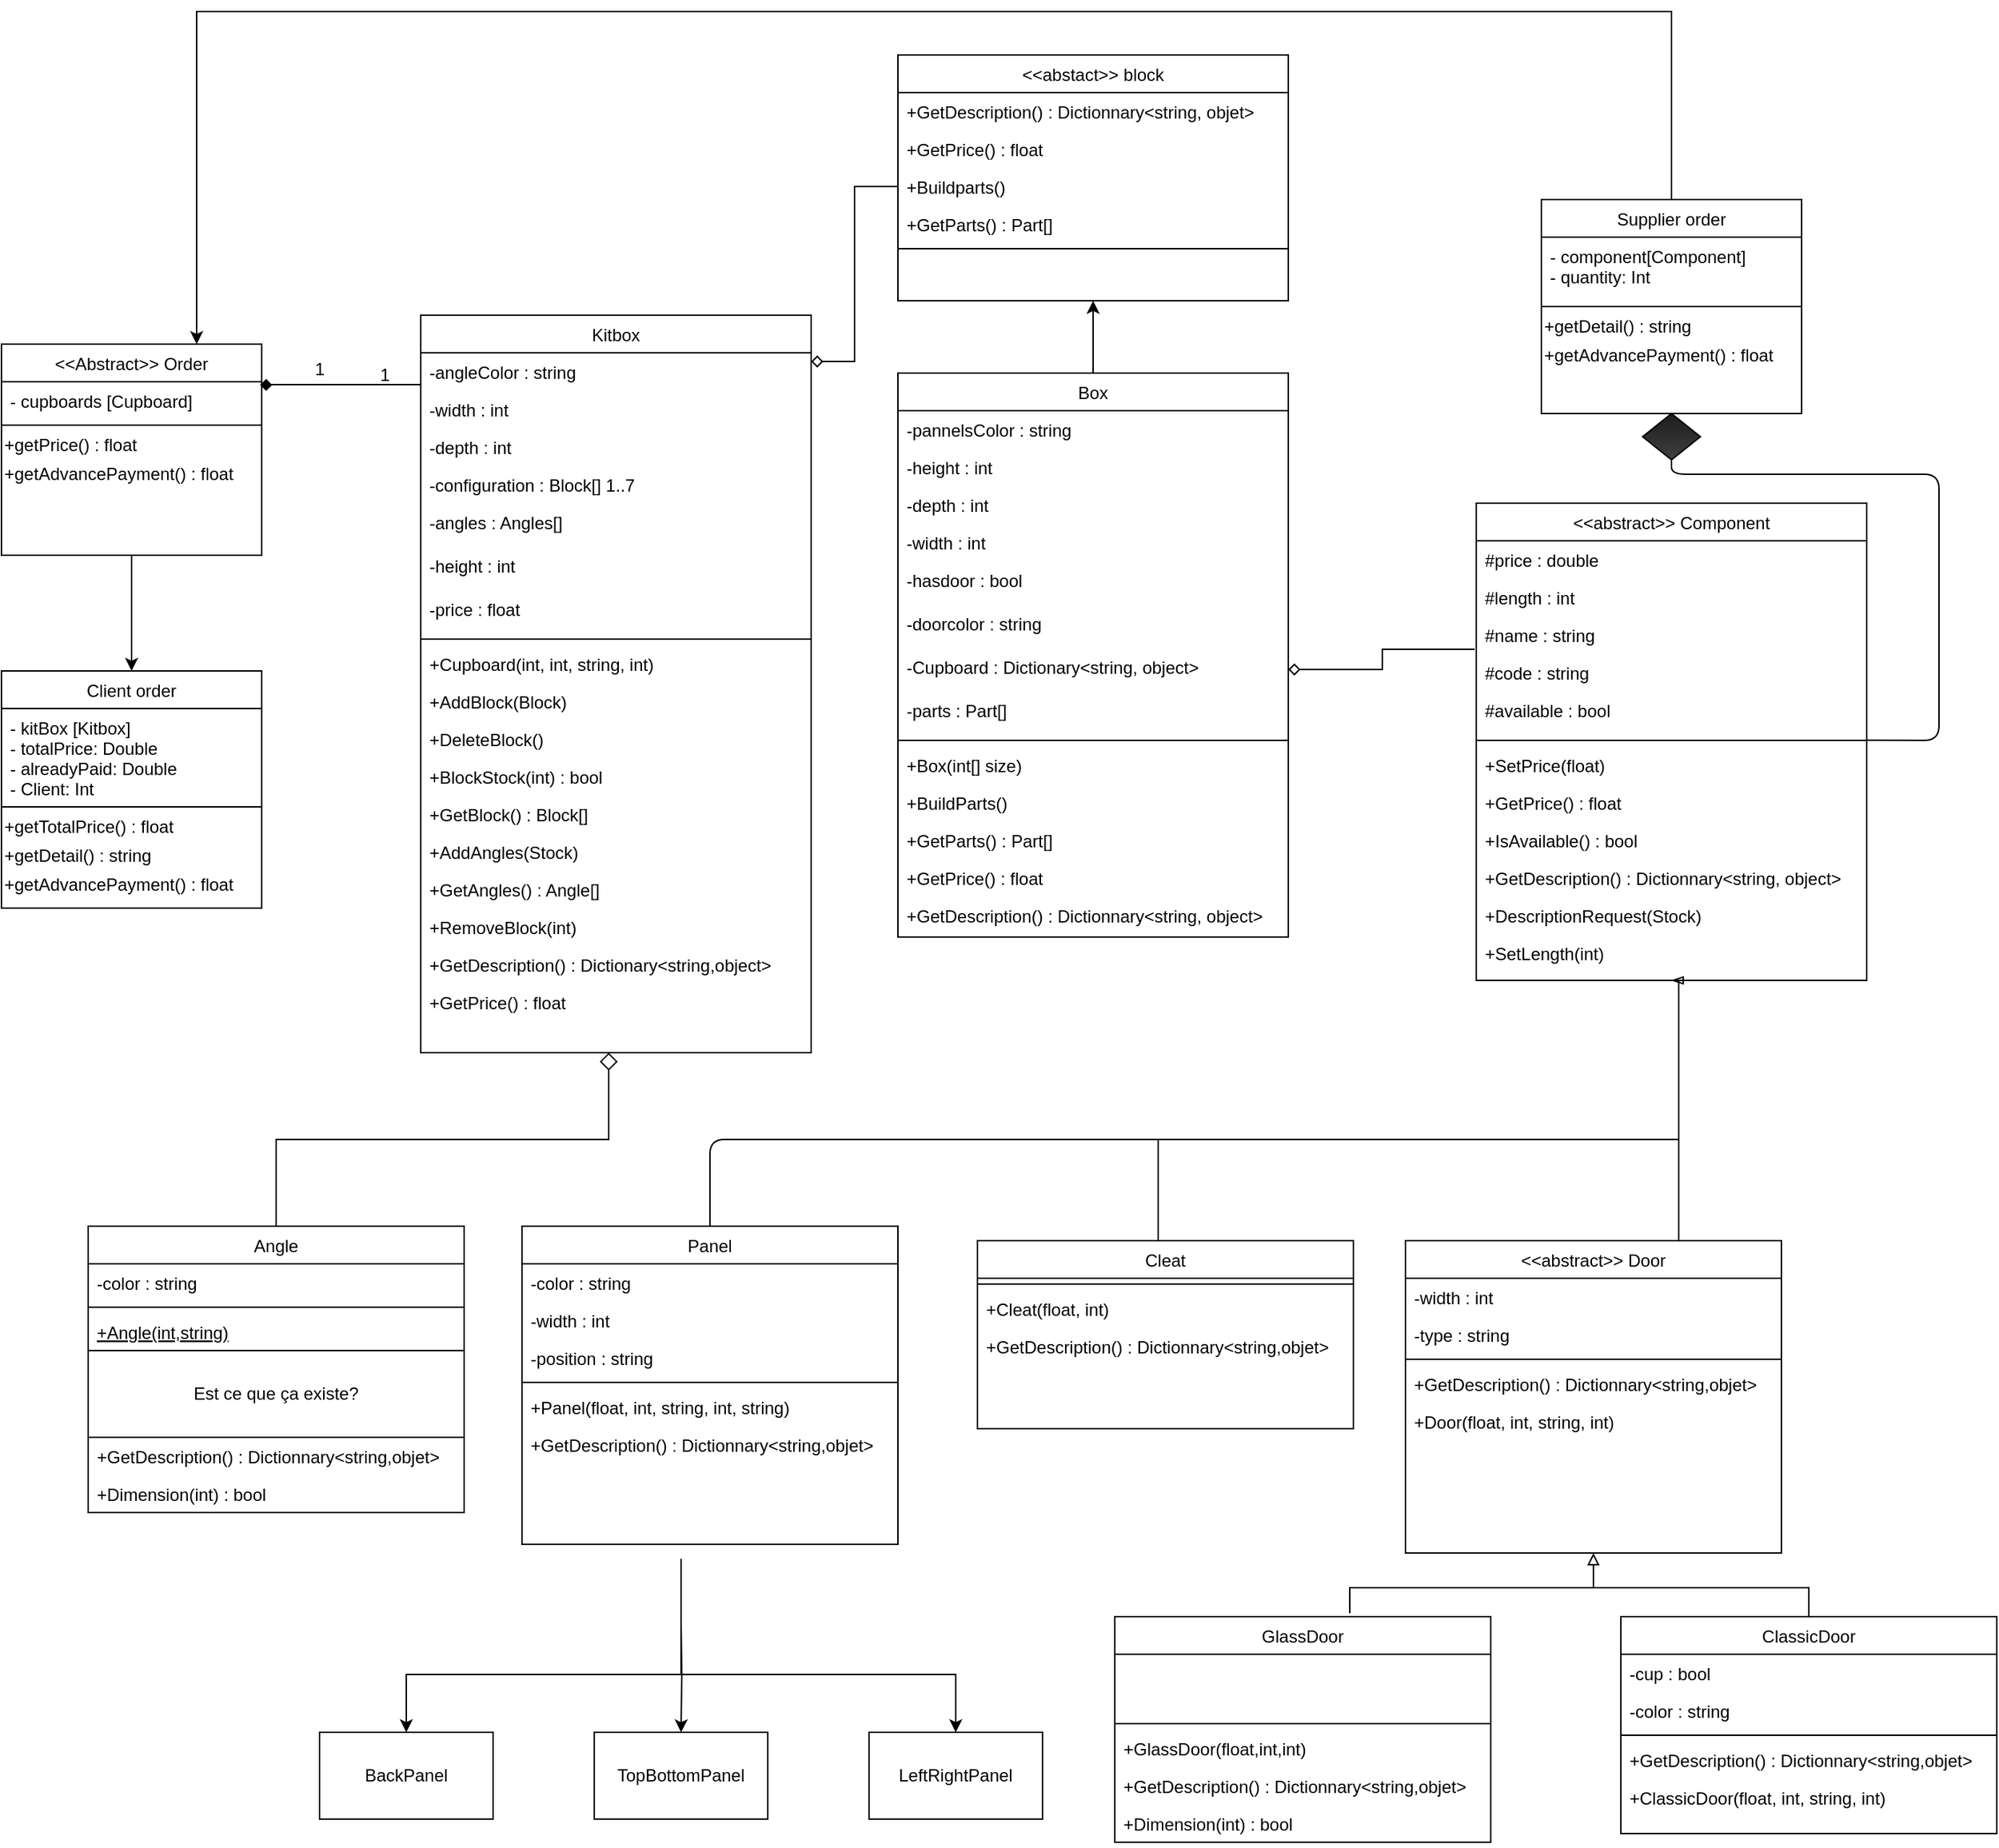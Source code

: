 <mxfile version="12.6.5" type="device"><diagram id="C5RBs43oDa-KdzZeNtuy" name="Page-1"><mxGraphModel dx="3394" dy="2385" grid="1" gridSize="10" guides="1" tooltips="1" connect="1" arrows="1" fold="1" page="1" pageScale="1" pageWidth="827" pageHeight="1169" math="0" shadow="0"><root><mxCell id="WIyWlLk6GJQsqaUBKTNV-0"/><mxCell id="WIyWlLk6GJQsqaUBKTNV-1" parent="WIyWlLk6GJQsqaUBKTNV-0"/><mxCell id="J4gMPfJ8egDrIZC-tpnj-6" value="" style="edgeStyle=orthogonalEdgeStyle;rounded=0;orthogonalLoop=1;jettySize=auto;html=1;" parent="WIyWlLk6GJQsqaUBKTNV-1" source="zkfFHV4jXpPFQw0GAbJ--0" target="J4gMPfJ8egDrIZC-tpnj-0" edge="1"><mxGeometry relative="1" as="geometry"/></mxCell><mxCell id="zkfFHV4jXpPFQw0GAbJ--0" value="&lt;&lt;Abstract&gt;&gt; Order" style="swimlane;fontStyle=0;align=center;verticalAlign=top;childLayout=stackLayout;horizontal=1;startSize=26;horizontalStack=0;resizeParent=1;resizeLast=0;collapsible=1;marginBottom=0;rounded=0;shadow=0;strokeWidth=1;" parent="WIyWlLk6GJQsqaUBKTNV-1" vertex="1"><mxGeometry x="140" y="130" width="180" height="146" as="geometry"><mxRectangle x="230" y="140" width="160" height="26" as="alternateBounds"/></mxGeometry></mxCell><mxCell id="zkfFHV4jXpPFQw0GAbJ--1" value="- cupboards [Cupboard]&#10;" style="text;align=left;verticalAlign=top;spacingLeft=4;spacingRight=4;overflow=hidden;rotatable=0;points=[[0,0.5],[1,0.5]];portConstraint=eastwest;" parent="zkfFHV4jXpPFQw0GAbJ--0" vertex="1"><mxGeometry y="26" width="180" height="26" as="geometry"/></mxCell><mxCell id="zkfFHV4jXpPFQw0GAbJ--4" value="" style="line;html=1;strokeWidth=1;align=left;verticalAlign=middle;spacingTop=-1;spacingLeft=3;spacingRight=3;rotatable=0;labelPosition=right;points=[];portConstraint=eastwest;" parent="zkfFHV4jXpPFQw0GAbJ--0" vertex="1"><mxGeometry y="52" width="180" height="8" as="geometry"/></mxCell><mxCell id="4ODby56vfTiv2fJIroVf-7" value="+getPrice() : float" style="text;html=1;align=left;verticalAlign=middle;resizable=0;points=[];autosize=1;" parent="zkfFHV4jXpPFQw0GAbJ--0" vertex="1"><mxGeometry y="60" width="180" height="20" as="geometry"/></mxCell><mxCell id="4ODby56vfTiv2fJIroVf-5" value="&lt;span style=&quot;&quot;&gt;+getAdvancePayment() : float&lt;/span&gt;" style="text;html=1;align=left;verticalAlign=middle;resizable=0;points=[];autosize=1;" parent="zkfFHV4jXpPFQw0GAbJ--0" vertex="1"><mxGeometry y="80" width="180" height="20" as="geometry"/></mxCell><mxCell id="8IxfAt4bJPHXttJ-P86m-42" style="edgeStyle=orthogonalEdgeStyle;rounded=0;orthogonalLoop=1;jettySize=auto;html=1;exitX=0.5;exitY=0;exitDx=0;exitDy=0;entryX=0.75;entryY=0;entryDx=0;entryDy=0;" parent="WIyWlLk6GJQsqaUBKTNV-1" source="J4gMPfJ8egDrIZC-tpnj-7" target="zkfFHV4jXpPFQw0GAbJ--0" edge="1"><mxGeometry relative="1" as="geometry"><Array as="points"><mxPoint x="1295" y="-100"/><mxPoint x="275" y="-100"/></Array></mxGeometry></mxCell><mxCell id="J4gMPfJ8egDrIZC-tpnj-7" value="Supplier order" style="swimlane;fontStyle=0;align=center;verticalAlign=top;childLayout=stackLayout;horizontal=1;startSize=26;horizontalStack=0;resizeParent=1;resizeLast=0;collapsible=1;marginBottom=0;rounded=0;shadow=0;strokeWidth=1;" parent="WIyWlLk6GJQsqaUBKTNV-1" vertex="1"><mxGeometry x="1205" y="30" width="180" height="148" as="geometry"><mxRectangle x="230" y="140" width="160" height="26" as="alternateBounds"/></mxGeometry></mxCell><mxCell id="J4gMPfJ8egDrIZC-tpnj-8" value="- component[Component]&#10;- quantity: Int&#10;&#10;" style="text;align=left;verticalAlign=top;spacingLeft=4;spacingRight=4;overflow=hidden;rotatable=0;points=[[0,0.5],[1,0.5]];portConstraint=eastwest;" parent="J4gMPfJ8egDrIZC-tpnj-7" vertex="1"><mxGeometry y="26" width="180" height="44" as="geometry"/></mxCell><mxCell id="J4gMPfJ8egDrIZC-tpnj-9" value="" style="line;html=1;strokeWidth=1;align=left;verticalAlign=middle;spacingTop=-1;spacingLeft=3;spacingRight=3;rotatable=0;labelPosition=right;points=[];portConstraint=eastwest;" parent="J4gMPfJ8egDrIZC-tpnj-7" vertex="1"><mxGeometry y="70" width="180" height="8" as="geometry"/></mxCell><mxCell id="J4gMPfJ8egDrIZC-tpnj-11" value="&lt;span style=&quot;&quot;&gt;+getDetail() : string&lt;/span&gt;" style="text;html=1;align=left;verticalAlign=middle;resizable=0;points=[];autosize=1;" parent="J4gMPfJ8egDrIZC-tpnj-7" vertex="1"><mxGeometry y="78" width="180" height="20" as="geometry"/></mxCell><mxCell id="J4gMPfJ8egDrIZC-tpnj-12" value="&lt;span style=&quot;&quot;&gt;+getAdvancePayment() : float&lt;/span&gt;" style="text;html=1;align=left;verticalAlign=middle;resizable=0;points=[];autosize=1;" parent="J4gMPfJ8egDrIZC-tpnj-7" vertex="1"><mxGeometry y="98" width="180" height="20" as="geometry"/></mxCell><mxCell id="J4gMPfJ8egDrIZC-tpnj-0" value="Client order" style="swimlane;fontStyle=0;align=center;verticalAlign=top;childLayout=stackLayout;horizontal=1;startSize=26;horizontalStack=0;resizeParent=1;resizeLast=0;collapsible=1;marginBottom=0;rounded=0;shadow=0;strokeWidth=1;" parent="WIyWlLk6GJQsqaUBKTNV-1" vertex="1"><mxGeometry x="140" y="356" width="180" height="164" as="geometry"><mxRectangle x="230" y="140" width="160" height="26" as="alternateBounds"/></mxGeometry></mxCell><mxCell id="J4gMPfJ8egDrIZC-tpnj-1" value="- kitBox [Kitbox]&#10;- totalPrice: Double&#10;- alreadyPaid: Double&#10;- Client: Int&#10;" style="text;align=left;verticalAlign=top;spacingLeft=4;spacingRight=4;overflow=hidden;rotatable=0;points=[[0,0.5],[1,0.5]];portConstraint=eastwest;" parent="J4gMPfJ8egDrIZC-tpnj-0" vertex="1"><mxGeometry y="26" width="180" height="64" as="geometry"/></mxCell><mxCell id="J4gMPfJ8egDrIZC-tpnj-2" value="" style="line;html=1;strokeWidth=1;align=left;verticalAlign=middle;spacingTop=-1;spacingLeft=3;spacingRight=3;rotatable=0;labelPosition=right;points=[];portConstraint=eastwest;" parent="J4gMPfJ8egDrIZC-tpnj-0" vertex="1"><mxGeometry y="90" width="180" height="8" as="geometry"/></mxCell><mxCell id="J4gMPfJ8egDrIZC-tpnj-3" value="&lt;div&gt;+getTotalPrice() : float&lt;/div&gt;" style="text;html=1;align=left;verticalAlign=middle;resizable=0;points=[];autosize=1;" parent="J4gMPfJ8egDrIZC-tpnj-0" vertex="1"><mxGeometry y="98" width="180" height="20" as="geometry"/></mxCell><mxCell id="J4gMPfJ8egDrIZC-tpnj-4" value="&lt;span style=&quot;&quot;&gt;+getDetail() : string&lt;/span&gt;" style="text;html=1;align=left;verticalAlign=middle;resizable=0;points=[];autosize=1;" parent="J4gMPfJ8egDrIZC-tpnj-0" vertex="1"><mxGeometry y="118" width="180" height="20" as="geometry"/></mxCell><mxCell id="J4gMPfJ8egDrIZC-tpnj-5" value="&lt;span style=&quot;&quot;&gt;+getAdvancePayment() : float&lt;/span&gt;" style="text;html=1;align=left;verticalAlign=middle;resizable=0;points=[];autosize=1;" parent="J4gMPfJ8egDrIZC-tpnj-0" vertex="1"><mxGeometry y="138" width="180" height="20" as="geometry"/></mxCell><mxCell id="RKr1hIooa3ICZMn7Swy2-3" value="" style="edgeStyle=orthogonalEdgeStyle;rounded=0;orthogonalLoop=1;jettySize=auto;html=1;entryX=0.5;entryY=0;entryDx=0;entryDy=0;" edge="1" parent="WIyWlLk6GJQsqaUBKTNV-1" target="RKr1hIooa3ICZMn7Swy2-0"><mxGeometry relative="1" as="geometry"><mxPoint x="610" y="1010" as="sourcePoint"/><Array as="points"><mxPoint x="610" y="1050"/><mxPoint x="420" y="1050"/></Array></mxGeometry></mxCell><mxCell id="zkfFHV4jXpPFQw0GAbJ--6" value="Angle" style="swimlane;fontStyle=0;align=center;verticalAlign=top;childLayout=stackLayout;horizontal=1;startSize=26;horizontalStack=0;resizeParent=1;resizeLast=0;collapsible=1;marginBottom=0;rounded=0;shadow=0;strokeWidth=1;" parent="WIyWlLk6GJQsqaUBKTNV-1" vertex="1"><mxGeometry x="200" y="740" width="260" height="198" as="geometry"><mxRectangle x="130" y="380" width="160" height="26" as="alternateBounds"/></mxGeometry></mxCell><mxCell id="zkfFHV4jXpPFQw0GAbJ--7" value="-color : string" style="text;align=left;verticalAlign=top;spacingLeft=4;spacingRight=4;overflow=hidden;rotatable=0;points=[[0,0.5],[1,0.5]];portConstraint=eastwest;" parent="zkfFHV4jXpPFQw0GAbJ--6" vertex="1"><mxGeometry y="26" width="260" height="26" as="geometry"/></mxCell><mxCell id="zkfFHV4jXpPFQw0GAbJ--9" value="" style="line;html=1;strokeWidth=1;align=left;verticalAlign=middle;spacingTop=-1;spacingLeft=3;spacingRight=3;rotatable=0;labelPosition=right;points=[];portConstraint=eastwest;" parent="zkfFHV4jXpPFQw0GAbJ--6" vertex="1"><mxGeometry y="52" width="260" height="8" as="geometry"/></mxCell><mxCell id="zkfFHV4jXpPFQw0GAbJ--10" value="+Angle(int,string)" style="text;align=left;verticalAlign=top;spacingLeft=4;spacingRight=4;overflow=hidden;rotatable=0;points=[[0,0.5],[1,0.5]];portConstraint=eastwest;fontStyle=4" parent="zkfFHV4jXpPFQw0GAbJ--6" vertex="1"><mxGeometry y="60" width="260" height="26" as="geometry"/></mxCell><mxCell id="RKr1hIooa3ICZMn7Swy2-6" value="Est ce que ça existe?&lt;br&gt;" style="rounded=0;whiteSpace=wrap;html=1;" vertex="1" parent="zkfFHV4jXpPFQw0GAbJ--6"><mxGeometry y="86" width="260" height="60" as="geometry"/></mxCell><mxCell id="4ODby56vfTiv2fJIroVf-28" value="+GetDescription() : Dictionnary&lt;string,objet&gt;" style="text;align=left;verticalAlign=top;spacingLeft=4;spacingRight=4;overflow=hidden;rotatable=0;points=[[0,0.5],[1,0.5]];portConstraint=eastwest;" parent="zkfFHV4jXpPFQw0GAbJ--6" vertex="1"><mxGeometry y="146" width="260" height="26" as="geometry"/></mxCell><mxCell id="4ODby56vfTiv2fJIroVf-26" value="+Dimension(int) : bool" style="text;align=left;verticalAlign=top;spacingLeft=4;spacingRight=4;overflow=hidden;rotatable=0;points=[[0,0.5],[1,0.5]];portConstraint=eastwest;" parent="zkfFHV4jXpPFQw0GAbJ--6" vertex="1"><mxGeometry y="172" width="260" height="26" as="geometry"/></mxCell><mxCell id="zkfFHV4jXpPFQw0GAbJ--12" value="" style="endArrow=diamond;endSize=10;endFill=0;shadow=0;strokeWidth=1;rounded=0;edgeStyle=elbowEdgeStyle;elbow=vertical;" parent="WIyWlLk6GJQsqaUBKTNV-1" source="zkfFHV4jXpPFQw0GAbJ--6" edge="1"><mxGeometry width="160" relative="1" as="geometry"><mxPoint x="200" y="203" as="sourcePoint"/><mxPoint x="560" y="620" as="targetPoint"/></mxGeometry></mxCell><mxCell id="zkfFHV4jXpPFQw0GAbJ--13" value="Panel" style="swimlane;fontStyle=0;align=center;verticalAlign=top;childLayout=stackLayout;horizontal=1;startSize=26;horizontalStack=0;resizeParent=1;resizeLast=0;collapsible=1;marginBottom=0;rounded=0;shadow=0;strokeWidth=1;" parent="WIyWlLk6GJQsqaUBKTNV-1" vertex="1"><mxGeometry x="500" y="740" width="260" height="220" as="geometry"><mxRectangle x="340" y="380" width="170" height="26" as="alternateBounds"/></mxGeometry></mxCell><mxCell id="zkfFHV4jXpPFQw0GAbJ--14" value="-color : string" style="text;align=left;verticalAlign=top;spacingLeft=4;spacingRight=4;overflow=hidden;rotatable=0;points=[[0,0.5],[1,0.5]];portConstraint=eastwest;" parent="zkfFHV4jXpPFQw0GAbJ--13" vertex="1"><mxGeometry y="26" width="260" height="26" as="geometry"/></mxCell><mxCell id="4ODby56vfTiv2fJIroVf-20" value="-width : int" style="text;align=left;verticalAlign=top;spacingLeft=4;spacingRight=4;overflow=hidden;rotatable=0;points=[[0,0.5],[1,0.5]];portConstraint=eastwest;" parent="zkfFHV4jXpPFQw0GAbJ--13" vertex="1"><mxGeometry y="52" width="260" height="26" as="geometry"/></mxCell><mxCell id="4ODby56vfTiv2fJIroVf-21" value="-position : string" style="text;align=left;verticalAlign=top;spacingLeft=4;spacingRight=4;overflow=hidden;rotatable=0;points=[[0,0.5],[1,0.5]];portConstraint=eastwest;" parent="zkfFHV4jXpPFQw0GAbJ--13" vertex="1"><mxGeometry y="78" width="260" height="26" as="geometry"/></mxCell><mxCell id="zkfFHV4jXpPFQw0GAbJ--15" value="" style="line;html=1;strokeWidth=1;align=left;verticalAlign=middle;spacingTop=-1;spacingLeft=3;spacingRight=3;rotatable=0;labelPosition=right;points=[];portConstraint=eastwest;" parent="zkfFHV4jXpPFQw0GAbJ--13" vertex="1"><mxGeometry y="104" width="260" height="8" as="geometry"/></mxCell><mxCell id="zkfFHV4jXpPFQw0GAbJ--11" value="+Panel(float, int, string, int, string)" style="text;align=left;verticalAlign=top;spacingLeft=4;spacingRight=4;overflow=hidden;rotatable=0;points=[[0,0.5],[1,0.5]];portConstraint=eastwest;" parent="zkfFHV4jXpPFQw0GAbJ--13" vertex="1"><mxGeometry y="112" width="260" height="26" as="geometry"/></mxCell><mxCell id="4ODby56vfTiv2fJIroVf-24" value="+GetDescription() : Dictionnary&lt;string,objet&gt;" style="text;align=left;verticalAlign=top;spacingLeft=4;spacingRight=4;overflow=hidden;rotatable=0;points=[[0,0.5],[1,0.5]];portConstraint=eastwest;" parent="zkfFHV4jXpPFQw0GAbJ--13" vertex="1"><mxGeometry y="138" width="260" height="26" as="geometry"/></mxCell><mxCell id="4ODby56vfTiv2fJIroVf-179" value="" style="edgeStyle=orthogonalEdgeStyle;rounded=0;orthogonalLoop=1;jettySize=auto;html=1;endArrow=blockThin;endFill=0;exitX=0.75;exitY=0;exitDx=0;exitDy=0;entryX=0.5;entryY=1;entryDx=0;entryDy=0;" parent="WIyWlLk6GJQsqaUBKTNV-1" source="4ODby56vfTiv2fJIroVf-29" target="4ODby56vfTiv2fJIroVf-125" edge="1"><mxGeometry relative="1" as="geometry"><mxPoint x="1210" y="560" as="targetPoint"/><Array as="points"><mxPoint x="1300" y="750"/></Array></mxGeometry></mxCell><mxCell id="np8n4SXZ9wRSvy4HmqUu-9" value="" style="edgeStyle=orthogonalEdgeStyle;rounded=0;orthogonalLoop=1;jettySize=auto;html=1;endArrow=block;endFill=0;exitX=0.625;exitY=-0.015;exitDx=0;exitDy=0;exitPerimeter=0;entryX=0.5;entryY=1;entryDx=0;entryDy=0;" parent="WIyWlLk6GJQsqaUBKTNV-1" source="np8n4SXZ9wRSvy4HmqUu-0" target="4ODby56vfTiv2fJIroVf-29" edge="1"><mxGeometry relative="1" as="geometry"><Array as="points"><mxPoint x="1073" y="990"/><mxPoint x="1241" y="990"/></Array></mxGeometry></mxCell><mxCell id="np8n4SXZ9wRSvy4HmqUu-19" value="" style="edgeStyle=orthogonalEdgeStyle;rounded=0;orthogonalLoop=1;jettySize=auto;html=1;endArrow=none;endFill=0;" parent="WIyWlLk6GJQsqaUBKTNV-1" target="np8n4SXZ9wRSvy4HmqUu-10" edge="1"><mxGeometry relative="1" as="geometry"><mxPoint x="1240" y="990" as="sourcePoint"/><Array as="points"><mxPoint x="1390" y="990"/></Array></mxGeometry></mxCell><mxCell id="4ODby56vfTiv2fJIroVf-29" value="&lt;&lt;abstract&gt;&gt; Door" style="swimlane;fontStyle=0;align=center;verticalAlign=top;childLayout=stackLayout;horizontal=1;startSize=26;horizontalStack=0;resizeParent=1;resizeLast=0;collapsible=1;marginBottom=0;rounded=0;shadow=0;strokeWidth=1;" parent="WIyWlLk6GJQsqaUBKTNV-1" vertex="1"><mxGeometry x="1111" y="750" width="260" height="216" as="geometry"><mxRectangle x="340" y="380" width="170" height="26" as="alternateBounds"/></mxGeometry></mxCell><mxCell id="4ODby56vfTiv2fJIroVf-59" value="-width : int" style="text;align=left;verticalAlign=top;spacingLeft=4;spacingRight=4;overflow=hidden;rotatable=0;points=[[0,0.5],[1,0.5]];portConstraint=eastwest;" parent="4ODby56vfTiv2fJIroVf-29" vertex="1"><mxGeometry y="26" width="260" height="26" as="geometry"/></mxCell><mxCell id="4ODby56vfTiv2fJIroVf-31" value="-type : string" style="text;align=left;verticalAlign=top;spacingLeft=4;spacingRight=4;overflow=hidden;rotatable=0;points=[[0,0.5],[1,0.5]];portConstraint=eastwest;" parent="4ODby56vfTiv2fJIroVf-29" vertex="1"><mxGeometry y="52" width="260" height="26" as="geometry"/></mxCell><mxCell id="4ODby56vfTiv2fJIroVf-35" value="" style="line;html=1;strokeWidth=1;align=left;verticalAlign=middle;spacingTop=-1;spacingLeft=3;spacingRight=3;rotatable=0;labelPosition=right;points=[];portConstraint=eastwest;" parent="4ODby56vfTiv2fJIroVf-29" vertex="1"><mxGeometry y="78" width="260" height="8" as="geometry"/></mxCell><mxCell id="4ODby56vfTiv2fJIroVf-37" value="+GetDescription() : Dictionnary&lt;string,objet&gt;" style="text;align=left;verticalAlign=top;spacingLeft=4;spacingRight=4;overflow=hidden;rotatable=0;points=[[0,0.5],[1,0.5]];portConstraint=eastwest;" parent="4ODby56vfTiv2fJIroVf-29" vertex="1"><mxGeometry y="86" width="260" height="26" as="geometry"/></mxCell><mxCell id="4ODby56vfTiv2fJIroVf-60" value="+Door(float, int, string, int)" style="text;align=left;verticalAlign=top;spacingLeft=4;spacingRight=4;overflow=hidden;rotatable=0;points=[[0,0.5],[1,0.5]];portConstraint=eastwest;" parent="4ODby56vfTiv2fJIroVf-29" vertex="1"><mxGeometry y="112" width="260" height="26" as="geometry"/></mxCell><mxCell id="np8n4SXZ9wRSvy4HmqUu-10" value="ClassicDoor" style="swimlane;fontStyle=0;align=center;verticalAlign=top;childLayout=stackLayout;horizontal=1;startSize=26;horizontalStack=0;resizeParent=1;resizeLast=0;collapsible=1;marginBottom=0;rounded=0;shadow=0;strokeWidth=1;" parent="WIyWlLk6GJQsqaUBKTNV-1" vertex="1"><mxGeometry x="1260" y="1010" width="260" height="150" as="geometry"><mxRectangle x="340" y="380" width="170" height="26" as="alternateBounds"/></mxGeometry></mxCell><mxCell id="np8n4SXZ9wRSvy4HmqUu-14" value="-cup : bool" style="text;align=left;verticalAlign=top;spacingLeft=4;spacingRight=4;overflow=hidden;rotatable=0;points=[[0,0.5],[1,0.5]];portConstraint=eastwest;" parent="np8n4SXZ9wRSvy4HmqUu-10" vertex="1"><mxGeometry y="26" width="260" height="26" as="geometry"/></mxCell><mxCell id="np8n4SXZ9wRSvy4HmqUu-15" value="-color : string" style="text;align=left;verticalAlign=top;spacingLeft=4;spacingRight=4;overflow=hidden;rotatable=0;points=[[0,0.5],[1,0.5]];portConstraint=eastwest;" parent="np8n4SXZ9wRSvy4HmqUu-10" vertex="1"><mxGeometry y="52" width="260" height="26" as="geometry"/></mxCell><mxCell id="np8n4SXZ9wRSvy4HmqUu-16" value="" style="line;html=1;strokeWidth=1;align=left;verticalAlign=middle;spacingTop=-1;spacingLeft=3;spacingRight=3;rotatable=0;labelPosition=right;points=[];portConstraint=eastwest;" parent="np8n4SXZ9wRSvy4HmqUu-10" vertex="1"><mxGeometry y="78" width="260" height="8" as="geometry"/></mxCell><mxCell id="np8n4SXZ9wRSvy4HmqUu-17" value="+GetDescription() : Dictionnary&lt;string,objet&gt;" style="text;align=left;verticalAlign=top;spacingLeft=4;spacingRight=4;overflow=hidden;rotatable=0;points=[[0,0.5],[1,0.5]];portConstraint=eastwest;" parent="np8n4SXZ9wRSvy4HmqUu-10" vertex="1"><mxGeometry y="86" width="260" height="26" as="geometry"/></mxCell><mxCell id="np8n4SXZ9wRSvy4HmqUu-18" value="+ClassicDoor(float, int, string, int)" style="text;align=left;verticalAlign=top;spacingLeft=4;spacingRight=4;overflow=hidden;rotatable=0;points=[[0,0.5],[1,0.5]];portConstraint=eastwest;" parent="np8n4SXZ9wRSvy4HmqUu-10" vertex="1"><mxGeometry y="112" width="260" height="26" as="geometry"/></mxCell><mxCell id="np8n4SXZ9wRSvy4HmqUu-0" value="GlassDoor" style="swimlane;fontStyle=0;align=center;verticalAlign=top;childLayout=stackLayout;horizontal=1;startSize=26;horizontalStack=0;resizeParent=1;resizeLast=0;collapsible=1;marginBottom=0;rounded=0;shadow=0;strokeWidth=1;" parent="WIyWlLk6GJQsqaUBKTNV-1" vertex="1"><mxGeometry x="910" y="1010" width="260" height="156" as="geometry"><mxRectangle x="340" y="380" width="170" height="26" as="alternateBounds"/></mxGeometry></mxCell><mxCell id="np8n4SXZ9wRSvy4HmqUu-4" value="  " style="text;align=left;verticalAlign=top;spacingLeft=4;spacingRight=4;overflow=hidden;rotatable=0;points=[[0,0.5],[1,0.5]];portConstraint=eastwest;" parent="np8n4SXZ9wRSvy4HmqUu-0" vertex="1"><mxGeometry y="26" width="260" height="44" as="geometry"/></mxCell><mxCell id="np8n4SXZ9wRSvy4HmqUu-6" value="" style="line;html=1;strokeWidth=1;align=left;verticalAlign=middle;spacingTop=-1;spacingLeft=3;spacingRight=3;rotatable=0;labelPosition=right;points=[];portConstraint=eastwest;" parent="np8n4SXZ9wRSvy4HmqUu-0" vertex="1"><mxGeometry y="70" width="260" height="8" as="geometry"/></mxCell><mxCell id="np8n4SXZ9wRSvy4HmqUu-20" value="+GlassDoor(float,int,int)" style="text;align=left;verticalAlign=top;spacingLeft=4;spacingRight=4;overflow=hidden;rotatable=0;points=[[0,0.5],[1,0.5]];portConstraint=eastwest;" parent="np8n4SXZ9wRSvy4HmqUu-0" vertex="1"><mxGeometry y="78" width="260" height="26" as="geometry"/></mxCell><mxCell id="np8n4SXZ9wRSvy4HmqUu-7" value="+GetDescription() : Dictionnary&lt;string,objet&gt;" style="text;align=left;verticalAlign=top;spacingLeft=4;spacingRight=4;overflow=hidden;rotatable=0;points=[[0,0.5],[1,0.5]];portConstraint=eastwest;" parent="np8n4SXZ9wRSvy4HmqUu-0" vertex="1"><mxGeometry y="104" width="260" height="26" as="geometry"/></mxCell><mxCell id="np8n4SXZ9wRSvy4HmqUu-8" value="+Dimension(int) : bool" style="text;align=left;verticalAlign=top;spacingLeft=4;spacingRight=4;overflow=hidden;rotatable=0;points=[[0,0.5],[1,0.5]];portConstraint=eastwest;" parent="np8n4SXZ9wRSvy4HmqUu-0" vertex="1"><mxGeometry y="130" width="260" height="26" as="geometry"/></mxCell><mxCell id="4ODby56vfTiv2fJIroVf-61" value="Cleat" style="swimlane;fontStyle=0;align=center;verticalAlign=top;childLayout=stackLayout;horizontal=1;startSize=26;horizontalStack=0;resizeParent=1;resizeLast=0;collapsible=1;marginBottom=0;rounded=0;shadow=0;strokeWidth=1;" parent="WIyWlLk6GJQsqaUBKTNV-1" vertex="1"><mxGeometry x="815" y="750" width="260" height="130" as="geometry"><mxRectangle x="340" y="380" width="170" height="26" as="alternateBounds"/></mxGeometry></mxCell><mxCell id="4ODby56vfTiv2fJIroVf-67" value="" style="line;html=1;strokeWidth=1;align=left;verticalAlign=middle;spacingTop=-1;spacingLeft=3;spacingRight=3;rotatable=0;labelPosition=right;points=[];portConstraint=eastwest;" parent="4ODby56vfTiv2fJIroVf-61" vertex="1"><mxGeometry y="26" width="260" height="8" as="geometry"/></mxCell><mxCell id="4ODby56vfTiv2fJIroVf-69" value="+Cleat(float, int)" style="text;align=left;verticalAlign=top;spacingLeft=4;spacingRight=4;overflow=hidden;rotatable=0;points=[[0,0.5],[1,0.5]];portConstraint=eastwest;" parent="4ODby56vfTiv2fJIroVf-61" vertex="1"><mxGeometry y="34" width="260" height="26" as="geometry"/></mxCell><mxCell id="4ODby56vfTiv2fJIroVf-68" value="+GetDescription() : Dictionnary&lt;string,objet&gt;" style="text;align=left;verticalAlign=top;spacingLeft=4;spacingRight=4;overflow=hidden;rotatable=0;points=[[0,0.5],[1,0.5]];portConstraint=eastwest;" parent="4ODby56vfTiv2fJIroVf-61" vertex="1"><mxGeometry y="60" width="260" height="26" as="geometry"/></mxCell><mxCell id="zkfFHV4jXpPFQw0GAbJ--17" value="Kitbox&#10;" style="swimlane;fontStyle=0;align=center;verticalAlign=top;childLayout=stackLayout;horizontal=1;startSize=26;horizontalStack=0;resizeParent=1;resizeLast=0;collapsible=1;marginBottom=0;rounded=0;shadow=0;strokeWidth=1;" parent="WIyWlLk6GJQsqaUBKTNV-1" vertex="1"><mxGeometry x="430" y="110" width="270" height="510" as="geometry"><mxRectangle x="550" y="140" width="160" height="26" as="alternateBounds"/></mxGeometry></mxCell><mxCell id="zkfFHV4jXpPFQw0GAbJ--18" value="-angleColor : string" style="text;align=left;verticalAlign=top;spacingLeft=4;spacingRight=4;overflow=hidden;rotatable=0;points=[[0,0.5],[1,0.5]];portConstraint=eastwest;" parent="zkfFHV4jXpPFQw0GAbJ--17" vertex="1"><mxGeometry y="26" width="270" height="26" as="geometry"/></mxCell><mxCell id="zkfFHV4jXpPFQw0GAbJ--19" value="-width : int" style="text;align=left;verticalAlign=top;spacingLeft=4;spacingRight=4;overflow=hidden;rotatable=0;points=[[0,0.5],[1,0.5]];portConstraint=eastwest;rounded=0;shadow=0;html=0;" parent="zkfFHV4jXpPFQw0GAbJ--17" vertex="1"><mxGeometry y="52" width="270" height="26" as="geometry"/></mxCell><mxCell id="zkfFHV4jXpPFQw0GAbJ--20" value="-depth : int" style="text;align=left;verticalAlign=top;spacingLeft=4;spacingRight=4;overflow=hidden;rotatable=0;points=[[0,0.5],[1,0.5]];portConstraint=eastwest;rounded=0;shadow=0;html=0;" parent="zkfFHV4jXpPFQw0GAbJ--17" vertex="1"><mxGeometry y="78" width="270" height="26" as="geometry"/></mxCell><mxCell id="zkfFHV4jXpPFQw0GAbJ--21" value="-configuration : Block[] 1..7" style="text;align=left;verticalAlign=top;spacingLeft=4;spacingRight=4;overflow=hidden;rotatable=0;points=[[0,0.5],[1,0.5]];portConstraint=eastwest;rounded=0;shadow=0;html=0;" parent="zkfFHV4jXpPFQw0GAbJ--17" vertex="1"><mxGeometry y="104" width="270" height="26" as="geometry"/></mxCell><mxCell id="zkfFHV4jXpPFQw0GAbJ--22" value="-angles : Angles[]&#10;" style="text;align=left;verticalAlign=top;spacingLeft=4;spacingRight=4;overflow=hidden;rotatable=0;points=[[0,0.5],[1,0.5]];portConstraint=eastwest;rounded=0;shadow=0;html=0;" parent="zkfFHV4jXpPFQw0GAbJ--17" vertex="1"><mxGeometry y="130" width="270" height="30" as="geometry"/></mxCell><mxCell id="4ODby56vfTiv2fJIroVf-8" value="-height : int" style="text;align=left;verticalAlign=top;spacingLeft=4;spacingRight=4;overflow=hidden;rotatable=0;points=[[0,0.5],[1,0.5]];portConstraint=eastwest;rounded=0;shadow=0;html=0;" parent="zkfFHV4jXpPFQw0GAbJ--17" vertex="1"><mxGeometry y="160" width="270" height="30" as="geometry"/></mxCell><mxCell id="4ODby56vfTiv2fJIroVf-9" value="-price : float" style="text;align=left;verticalAlign=top;spacingLeft=4;spacingRight=4;overflow=hidden;rotatable=0;points=[[0,0.5],[1,0.5]];portConstraint=eastwest;rounded=0;shadow=0;html=0;" parent="zkfFHV4jXpPFQw0GAbJ--17" vertex="1"><mxGeometry y="190" width="270" height="30" as="geometry"/></mxCell><mxCell id="zkfFHV4jXpPFQw0GAbJ--23" value="" style="line;html=1;strokeWidth=1;align=left;verticalAlign=middle;spacingTop=-1;spacingLeft=3;spacingRight=3;rotatable=0;labelPosition=right;points=[];portConstraint=eastwest;" parent="zkfFHV4jXpPFQw0GAbJ--17" vertex="1"><mxGeometry y="220" width="270" height="8" as="geometry"/></mxCell><mxCell id="zkfFHV4jXpPFQw0GAbJ--24" value="+Cupboard(int, int, string, int)" style="text;align=left;verticalAlign=top;spacingLeft=4;spacingRight=4;overflow=hidden;rotatable=0;points=[[0,0.5],[1,0.5]];portConstraint=eastwest;" parent="zkfFHV4jXpPFQw0GAbJ--17" vertex="1"><mxGeometry y="228" width="270" height="26" as="geometry"/></mxCell><mxCell id="zkfFHV4jXpPFQw0GAbJ--25" value="+AddBlock(Block)" style="text;align=left;verticalAlign=top;spacingLeft=4;spacingRight=4;overflow=hidden;rotatable=0;points=[[0,0.5],[1,0.5]];portConstraint=eastwest;" parent="zkfFHV4jXpPFQw0GAbJ--17" vertex="1"><mxGeometry y="254" width="270" height="26" as="geometry"/></mxCell><mxCell id="4ODby56vfTiv2fJIroVf-10" value="+DeleteBlock()" style="text;align=left;verticalAlign=top;spacingLeft=4;spacingRight=4;overflow=hidden;rotatable=0;points=[[0,0.5],[1,0.5]];portConstraint=eastwest;" parent="zkfFHV4jXpPFQw0GAbJ--17" vertex="1"><mxGeometry y="280" width="270" height="26" as="geometry"/></mxCell><mxCell id="4ODby56vfTiv2fJIroVf-11" value="+BlockStock(int) : bool" style="text;align=left;verticalAlign=top;spacingLeft=4;spacingRight=4;overflow=hidden;rotatable=0;points=[[0,0.5],[1,0.5]];portConstraint=eastwest;" parent="zkfFHV4jXpPFQw0GAbJ--17" vertex="1"><mxGeometry y="306" width="270" height="26" as="geometry"/></mxCell><mxCell id="4ODby56vfTiv2fJIroVf-12" value="+GetBlock() : Block[]" style="text;align=left;verticalAlign=top;spacingLeft=4;spacingRight=4;overflow=hidden;rotatable=0;points=[[0,0.5],[1,0.5]];portConstraint=eastwest;" parent="zkfFHV4jXpPFQw0GAbJ--17" vertex="1"><mxGeometry y="332" width="270" height="26" as="geometry"/></mxCell><mxCell id="4ODby56vfTiv2fJIroVf-13" value="+AddAngles(Stock)" style="text;align=left;verticalAlign=top;spacingLeft=4;spacingRight=4;overflow=hidden;rotatable=0;points=[[0,0.5],[1,0.5]];portConstraint=eastwest;" parent="zkfFHV4jXpPFQw0GAbJ--17" vertex="1"><mxGeometry y="358" width="270" height="26" as="geometry"/></mxCell><mxCell id="4ODby56vfTiv2fJIroVf-14" value="+GetAngles() : Angle[]" style="text;align=left;verticalAlign=top;spacingLeft=4;spacingRight=4;overflow=hidden;rotatable=0;points=[[0,0.5],[1,0.5]];portConstraint=eastwest;" parent="zkfFHV4jXpPFQw0GAbJ--17" vertex="1"><mxGeometry y="384" width="270" height="26" as="geometry"/></mxCell><mxCell id="4ODby56vfTiv2fJIroVf-15" value="+RemoveBlock(int)" style="text;align=left;verticalAlign=top;spacingLeft=4;spacingRight=4;overflow=hidden;rotatable=0;points=[[0,0.5],[1,0.5]];portConstraint=eastwest;" parent="zkfFHV4jXpPFQw0GAbJ--17" vertex="1"><mxGeometry y="410" width="270" height="26" as="geometry"/></mxCell><mxCell id="4ODby56vfTiv2fJIroVf-17" value="+GetDescription() : Dictionary&lt;string,object&gt;" style="text;align=left;verticalAlign=top;spacingLeft=4;spacingRight=4;overflow=hidden;rotatable=0;points=[[0,0.5],[1,0.5]];portConstraint=eastwest;" parent="zkfFHV4jXpPFQw0GAbJ--17" vertex="1"><mxGeometry y="436" width="270" height="26" as="geometry"/></mxCell><mxCell id="4ODby56vfTiv2fJIroVf-18" value="+GetPrice() : float" style="text;align=left;verticalAlign=top;spacingLeft=4;spacingRight=4;overflow=hidden;rotatable=0;points=[[0,0.5],[1,0.5]];portConstraint=eastwest;" parent="zkfFHV4jXpPFQw0GAbJ--17" vertex="1"><mxGeometry y="462" width="270" height="26" as="geometry"/></mxCell><mxCell id="4ODby56vfTiv2fJIroVf-72" value="&lt;&lt;abstact&gt;&gt; block" style="swimlane;fontStyle=0;align=center;verticalAlign=top;childLayout=stackLayout;horizontal=1;startSize=26;horizontalStack=0;resizeParent=1;resizeLast=0;collapsible=1;marginBottom=0;rounded=0;shadow=0;strokeWidth=1;" parent="WIyWlLk6GJQsqaUBKTNV-1" vertex="1"><mxGeometry x="760" y="-70" width="270" height="170" as="geometry"><mxRectangle x="550" y="140" width="160" height="26" as="alternateBounds"/></mxGeometry></mxCell><mxCell id="4ODby56vfTiv2fJIroVf-73" value="+GetDescription() : Dictionnary&lt;string, objet&gt;" style="text;align=left;verticalAlign=top;spacingLeft=4;spacingRight=4;overflow=hidden;rotatable=0;points=[[0,0.5],[1,0.5]];portConstraint=eastwest;" parent="4ODby56vfTiv2fJIroVf-72" vertex="1"><mxGeometry y="26" width="270" height="26" as="geometry"/></mxCell><mxCell id="4ODby56vfTiv2fJIroVf-74" value="+GetPrice() : float" style="text;align=left;verticalAlign=top;spacingLeft=4;spacingRight=4;overflow=hidden;rotatable=0;points=[[0,0.5],[1,0.5]];portConstraint=eastwest;rounded=0;shadow=0;html=0;" parent="4ODby56vfTiv2fJIroVf-72" vertex="1"><mxGeometry y="52" width="270" height="26" as="geometry"/></mxCell><mxCell id="4ODby56vfTiv2fJIroVf-75" value="+Buildparts()" style="text;align=left;verticalAlign=top;spacingLeft=4;spacingRight=4;overflow=hidden;rotatable=0;points=[[0,0.5],[1,0.5]];portConstraint=eastwest;rounded=0;shadow=0;html=0;" parent="4ODby56vfTiv2fJIroVf-72" vertex="1"><mxGeometry y="78" width="270" height="26" as="geometry"/></mxCell><mxCell id="4ODby56vfTiv2fJIroVf-76" value="+GetParts() : Part[]" style="text;align=left;verticalAlign=top;spacingLeft=4;spacingRight=4;overflow=hidden;rotatable=0;points=[[0,0.5],[1,0.5]];portConstraint=eastwest;rounded=0;shadow=0;html=0;" parent="4ODby56vfTiv2fJIroVf-72" vertex="1"><mxGeometry y="104" width="270" height="26" as="geometry"/></mxCell><mxCell id="4ODby56vfTiv2fJIroVf-80" value="" style="line;html=1;strokeWidth=1;align=left;verticalAlign=middle;spacingTop=-1;spacingLeft=3;spacingRight=3;rotatable=0;labelPosition=right;points=[];portConstraint=eastwest;" parent="4ODby56vfTiv2fJIroVf-72" vertex="1"><mxGeometry y="130" width="270" height="8" as="geometry"/></mxCell><mxCell id="8IxfAt4bJPHXttJ-P86m-16" style="edgeStyle=orthogonalEdgeStyle;rounded=0;orthogonalLoop=1;jettySize=auto;html=1;entryX=0.5;entryY=1;entryDx=0;entryDy=0;" parent="WIyWlLk6GJQsqaUBKTNV-1" source="4ODby56vfTiv2fJIroVf-94" target="4ODby56vfTiv2fJIroVf-72" edge="1"><mxGeometry relative="1" as="geometry"/></mxCell><mxCell id="4ODby56vfTiv2fJIroVf-94" value="Box&#10;" style="swimlane;fontStyle=0;align=center;verticalAlign=top;childLayout=stackLayout;horizontal=1;startSize=26;horizontalStack=0;resizeParent=1;resizeLast=0;collapsible=1;marginBottom=0;rounded=0;shadow=0;strokeWidth=1;" parent="WIyWlLk6GJQsqaUBKTNV-1" vertex="1"><mxGeometry x="760" y="150" width="270" height="390" as="geometry"><mxRectangle x="815" y="150" width="160" height="26" as="alternateBounds"/></mxGeometry></mxCell><mxCell id="4ODby56vfTiv2fJIroVf-95" value="-pannelsColor : string" style="text;align=left;verticalAlign=top;spacingLeft=4;spacingRight=4;overflow=hidden;rotatable=0;points=[[0,0.5],[1,0.5]];portConstraint=eastwest;" parent="4ODby56vfTiv2fJIroVf-94" vertex="1"><mxGeometry y="26" width="270" height="26" as="geometry"/></mxCell><mxCell id="4ODby56vfTiv2fJIroVf-96" value="-height : int" style="text;align=left;verticalAlign=top;spacingLeft=4;spacingRight=4;overflow=hidden;rotatable=0;points=[[0,0.5],[1,0.5]];portConstraint=eastwest;rounded=0;shadow=0;html=0;" parent="4ODby56vfTiv2fJIroVf-94" vertex="1"><mxGeometry y="52" width="270" height="26" as="geometry"/></mxCell><mxCell id="4ODby56vfTiv2fJIroVf-97" value="-depth : int" style="text;align=left;verticalAlign=top;spacingLeft=4;spacingRight=4;overflow=hidden;rotatable=0;points=[[0,0.5],[1,0.5]];portConstraint=eastwest;rounded=0;shadow=0;html=0;" parent="4ODby56vfTiv2fJIroVf-94" vertex="1"><mxGeometry y="78" width="270" height="26" as="geometry"/></mxCell><mxCell id="4ODby56vfTiv2fJIroVf-98" value="-width : int" style="text;align=left;verticalAlign=top;spacingLeft=4;spacingRight=4;overflow=hidden;rotatable=0;points=[[0,0.5],[1,0.5]];portConstraint=eastwest;rounded=0;shadow=0;html=0;" parent="4ODby56vfTiv2fJIroVf-94" vertex="1"><mxGeometry y="104" width="270" height="26" as="geometry"/></mxCell><mxCell id="4ODby56vfTiv2fJIroVf-99" value="-hasdoor : bool" style="text;align=left;verticalAlign=top;spacingLeft=4;spacingRight=4;overflow=hidden;rotatable=0;points=[[0,0.5],[1,0.5]];portConstraint=eastwest;rounded=0;shadow=0;html=0;" parent="4ODby56vfTiv2fJIroVf-94" vertex="1"><mxGeometry y="130" width="270" height="30" as="geometry"/></mxCell><mxCell id="4ODby56vfTiv2fJIroVf-100" value="-doorcolor : string" style="text;align=left;verticalAlign=top;spacingLeft=4;spacingRight=4;overflow=hidden;rotatable=0;points=[[0,0.5],[1,0.5]];portConstraint=eastwest;rounded=0;shadow=0;html=0;" parent="4ODby56vfTiv2fJIroVf-94" vertex="1"><mxGeometry y="160" width="270" height="30" as="geometry"/></mxCell><mxCell id="4ODby56vfTiv2fJIroVf-101" value="-Cupboard : Dictionary&lt;string, object&gt;" style="text;align=left;verticalAlign=top;spacingLeft=4;spacingRight=4;overflow=hidden;rotatable=0;points=[[0,0.5],[1,0.5]];portConstraint=eastwest;rounded=0;shadow=0;html=0;" parent="4ODby56vfTiv2fJIroVf-94" vertex="1"><mxGeometry y="190" width="270" height="30" as="geometry"/></mxCell><mxCell id="4ODby56vfTiv2fJIroVf-115" value="-parts : Part[]" style="text;align=left;verticalAlign=top;spacingLeft=4;spacingRight=4;overflow=hidden;rotatable=0;points=[[0,0.5],[1,0.5]];portConstraint=eastwest;rounded=0;shadow=0;html=0;" parent="4ODby56vfTiv2fJIroVf-94" vertex="1"><mxGeometry y="220" width="270" height="30" as="geometry"/></mxCell><mxCell id="4ODby56vfTiv2fJIroVf-102" value="" style="line;html=1;strokeWidth=1;align=left;verticalAlign=middle;spacingTop=-1;spacingLeft=3;spacingRight=3;rotatable=0;labelPosition=right;points=[];portConstraint=eastwest;" parent="4ODby56vfTiv2fJIroVf-94" vertex="1"><mxGeometry y="250" width="270" height="8" as="geometry"/></mxCell><mxCell id="4ODby56vfTiv2fJIroVf-103" value="+Box(int[] size)" style="text;align=left;verticalAlign=top;spacingLeft=4;spacingRight=4;overflow=hidden;rotatable=0;points=[[0,0.5],[1,0.5]];portConstraint=eastwest;" parent="4ODby56vfTiv2fJIroVf-94" vertex="1"><mxGeometry y="258" width="270" height="26" as="geometry"/></mxCell><mxCell id="4ODby56vfTiv2fJIroVf-104" value="+BuildParts()" style="text;align=left;verticalAlign=top;spacingLeft=4;spacingRight=4;overflow=hidden;rotatable=0;points=[[0,0.5],[1,0.5]];portConstraint=eastwest;" parent="4ODby56vfTiv2fJIroVf-94" vertex="1"><mxGeometry y="284" width="270" height="26" as="geometry"/></mxCell><mxCell id="4ODby56vfTiv2fJIroVf-106" value="+GetParts() : Part[]" style="text;align=left;verticalAlign=top;spacingLeft=4;spacingRight=4;overflow=hidden;rotatable=0;points=[[0,0.5],[1,0.5]];portConstraint=eastwest;" parent="4ODby56vfTiv2fJIroVf-94" vertex="1"><mxGeometry y="310" width="270" height="26" as="geometry"/></mxCell><mxCell id="4ODby56vfTiv2fJIroVf-107" value="+GetPrice() : float" style="text;align=left;verticalAlign=top;spacingLeft=4;spacingRight=4;overflow=hidden;rotatable=0;points=[[0,0.5],[1,0.5]];portConstraint=eastwest;" parent="4ODby56vfTiv2fJIroVf-94" vertex="1"><mxGeometry y="336" width="270" height="26" as="geometry"/></mxCell><mxCell id="4ODby56vfTiv2fJIroVf-108" value="+GetDescription() : Dictionnary&lt;string, object&gt;" style="text;align=left;verticalAlign=top;spacingLeft=4;spacingRight=4;overflow=hidden;rotatable=0;points=[[0,0.5],[1,0.5]];portConstraint=eastwest;" parent="4ODby56vfTiv2fJIroVf-94" vertex="1"><mxGeometry y="362" width="270" height="26" as="geometry"/></mxCell><mxCell id="4ODby56vfTiv2fJIroVf-125" value="&lt;&lt;abstract&gt;&gt; Component" style="swimlane;fontStyle=0;align=center;verticalAlign=top;childLayout=stackLayout;horizontal=1;startSize=26;horizontalStack=0;resizeParent=1;resizeLast=0;collapsible=1;marginBottom=0;rounded=0;shadow=0;strokeWidth=1;" parent="WIyWlLk6GJQsqaUBKTNV-1" vertex="1"><mxGeometry x="1160" y="240" width="270" height="330" as="geometry"><mxRectangle x="550" y="140" width="160" height="26" as="alternateBounds"/></mxGeometry></mxCell><mxCell id="4ODby56vfTiv2fJIroVf-126" value="#price : double&#10;" style="text;align=left;verticalAlign=top;spacingLeft=4;spacingRight=4;overflow=hidden;rotatable=0;points=[[0,0.5],[1,0.5]];portConstraint=eastwest;" parent="4ODby56vfTiv2fJIroVf-125" vertex="1"><mxGeometry y="26" width="270" height="26" as="geometry"/></mxCell><mxCell id="4ODby56vfTiv2fJIroVf-127" value="#length : int" style="text;align=left;verticalAlign=top;spacingLeft=4;spacingRight=4;overflow=hidden;rotatable=0;points=[[0,0.5],[1,0.5]];portConstraint=eastwest;rounded=0;shadow=0;html=0;" parent="4ODby56vfTiv2fJIroVf-125" vertex="1"><mxGeometry y="52" width="270" height="26" as="geometry"/></mxCell><mxCell id="4ODby56vfTiv2fJIroVf-128" value="#name : string" style="text;align=left;verticalAlign=top;spacingLeft=4;spacingRight=4;overflow=hidden;rotatable=0;points=[[0,0.5],[1,0.5]];portConstraint=eastwest;rounded=0;shadow=0;html=0;" parent="4ODby56vfTiv2fJIroVf-125" vertex="1"><mxGeometry y="78" width="270" height="26" as="geometry"/></mxCell><mxCell id="4ODby56vfTiv2fJIroVf-129" value="#code : string" style="text;align=left;verticalAlign=top;spacingLeft=4;spacingRight=4;overflow=hidden;rotatable=0;points=[[0,0.5],[1,0.5]];portConstraint=eastwest;rounded=0;shadow=0;html=0;" parent="4ODby56vfTiv2fJIroVf-125" vertex="1"><mxGeometry y="104" width="270" height="26" as="geometry"/></mxCell><mxCell id="4ODby56vfTiv2fJIroVf-130" value="#available : bool" style="text;align=left;verticalAlign=top;spacingLeft=4;spacingRight=4;overflow=hidden;rotatable=0;points=[[0,0.5],[1,0.5]];portConstraint=eastwest;rounded=0;shadow=0;html=0;" parent="4ODby56vfTiv2fJIroVf-125" vertex="1"><mxGeometry y="130" width="270" height="30" as="geometry"/></mxCell><mxCell id="4ODby56vfTiv2fJIroVf-136" value="" style="line;html=1;strokeWidth=1;align=left;verticalAlign=middle;spacingTop=-1;spacingLeft=3;spacingRight=3;rotatable=0;labelPosition=right;points=[];portConstraint=eastwest;" parent="4ODby56vfTiv2fJIroVf-125" vertex="1"><mxGeometry y="160" width="270" height="8" as="geometry"/></mxCell><mxCell id="4ODby56vfTiv2fJIroVf-137" value="+SetPrice(float)" style="text;align=left;verticalAlign=top;spacingLeft=4;spacingRight=4;overflow=hidden;rotatable=0;points=[[0,0.5],[1,0.5]];portConstraint=eastwest;" parent="4ODby56vfTiv2fJIroVf-125" vertex="1"><mxGeometry y="168" width="270" height="26" as="geometry"/></mxCell><mxCell id="4ODby56vfTiv2fJIroVf-138" value="+GetPrice() : float" style="text;align=left;verticalAlign=top;spacingLeft=4;spacingRight=4;overflow=hidden;rotatable=0;points=[[0,0.5],[1,0.5]];portConstraint=eastwest;" parent="4ODby56vfTiv2fJIroVf-125" vertex="1"><mxGeometry y="194" width="270" height="26" as="geometry"/></mxCell><mxCell id="4ODby56vfTiv2fJIroVf-139" value="+IsAvailable() : bool" style="text;align=left;verticalAlign=top;spacingLeft=4;spacingRight=4;overflow=hidden;rotatable=0;points=[[0,0.5],[1,0.5]];portConstraint=eastwest;" parent="4ODby56vfTiv2fJIroVf-125" vertex="1"><mxGeometry y="220" width="270" height="26" as="geometry"/></mxCell><mxCell id="4ODby56vfTiv2fJIroVf-142" value="+GetDescription() : Dictionnary&lt;string, object&gt;" style="text;align=left;verticalAlign=top;spacingLeft=4;spacingRight=4;overflow=hidden;rotatable=0;points=[[0,0.5],[1,0.5]];portConstraint=eastwest;" parent="4ODby56vfTiv2fJIroVf-125" vertex="1"><mxGeometry y="246" width="270" height="26" as="geometry"/></mxCell><mxCell id="4ODby56vfTiv2fJIroVf-141" value="+DescriptionRequest(Stock)" style="text;align=left;verticalAlign=top;spacingLeft=4;spacingRight=4;overflow=hidden;rotatable=0;points=[[0,0.5],[1,0.5]];portConstraint=eastwest;" parent="4ODby56vfTiv2fJIroVf-125" vertex="1"><mxGeometry y="272" width="270" height="26" as="geometry"/></mxCell><mxCell id="4ODby56vfTiv2fJIroVf-140" value="+SetLength(int)" style="text;align=left;verticalAlign=top;spacingLeft=4;spacingRight=4;overflow=hidden;rotatable=0;points=[[0,0.5],[1,0.5]];portConstraint=eastwest;" parent="4ODby56vfTiv2fJIroVf-125" vertex="1"><mxGeometry y="298" width="270" height="26" as="geometry"/></mxCell><mxCell id="zkfFHV4jXpPFQw0GAbJ--26" value="" style="endArrow=diamond;shadow=0;strokeWidth=1;strokeColor=#000000;rounded=0;endFill=1;edgeStyle=elbowEdgeStyle;elbow=vertical;exitX=0;exitY=0.5;exitDx=0;exitDy=0;entryX=1.017;entryY=-0.077;entryDx=0;entryDy=0;entryPerimeter=0;" parent="WIyWlLk6GJQsqaUBKTNV-1" source="zkfFHV4jXpPFQw0GAbJ--19" target="zkfFHV4jXpPFQw0GAbJ--1" edge="1"><mxGeometry x="0.5" y="41" relative="1" as="geometry"><mxPoint x="500" y="273" as="sourcePoint"/><mxPoint x="210" y="158" as="targetPoint"/><mxPoint x="-40" y="32" as="offset"/><Array as="points"><mxPoint x="270" y="158"/><mxPoint x="250" y="158"/><mxPoint x="200" y="150"/><mxPoint x="470" y="183"/><mxPoint x="480" y="123"/><mxPoint x="470" y="163"/><mxPoint x="440" y="121"/><mxPoint x="430" y="173"/></Array></mxGeometry></mxCell><mxCell id="zkfFHV4jXpPFQw0GAbJ--27" value="1" style="resizable=0;align=left;verticalAlign=bottom;labelBackgroundColor=none;fontSize=12;" parent="zkfFHV4jXpPFQw0GAbJ--26" connectable="0" vertex="1"><mxGeometry x="-1" relative="1" as="geometry"><mxPoint x="-30" y="-15" as="offset"/></mxGeometry></mxCell><mxCell id="zkfFHV4jXpPFQw0GAbJ--28" value="1" style="resizable=0;align=right;verticalAlign=bottom;labelBackgroundColor=none;fontSize=12;" parent="zkfFHV4jXpPFQw0GAbJ--26" connectable="0" vertex="1"><mxGeometry x="1" relative="1" as="geometry"><mxPoint x="41.98" y="1.98" as="offset"/></mxGeometry></mxCell><mxCell id="4ODby56vfTiv2fJIroVf-91" value="" style="edgeStyle=orthogonalEdgeStyle;rounded=0;orthogonalLoop=1;jettySize=auto;html=1;endArrow=diamond;endFill=0;exitX=0;exitY=0.5;exitDx=0;exitDy=0;entryX=1;entryY=0.231;entryDx=0;entryDy=0;entryPerimeter=0;" parent="WIyWlLk6GJQsqaUBKTNV-1" source="4ODby56vfTiv2fJIroVf-75" target="zkfFHV4jXpPFQw0GAbJ--18" edge="1"><mxGeometry relative="1" as="geometry"><Array as="points"><mxPoint x="730" y="21"/><mxPoint x="730" y="142"/></Array></mxGeometry></mxCell><mxCell id="4ODby56vfTiv2fJIroVf-143" value="" style="edgeStyle=orthogonalEdgeStyle;rounded=0;orthogonalLoop=1;jettySize=auto;html=1;endArrow=diamond;endFill=0;exitX=-0.004;exitY=-0.115;exitDx=0;exitDy=0;exitPerimeter=0;entryX=1;entryY=0.5;entryDx=0;entryDy=0;" parent="WIyWlLk6GJQsqaUBKTNV-1" source="4ODby56vfTiv2fJIroVf-129" target="4ODby56vfTiv2fJIroVf-101" edge="1"><mxGeometry relative="1" as="geometry"><mxPoint x="1030" y="340" as="targetPoint"/></mxGeometry></mxCell><mxCell id="WgE9AYImrbKSwSB-Rarq-2" value="" style="endArrow=none;html=1;exitX=0.5;exitY=0;exitDx=0;exitDy=0;" parent="WIyWlLk6GJQsqaUBKTNV-1" source="zkfFHV4jXpPFQw0GAbJ--13" edge="1"><mxGeometry width="50" height="50" relative="1" as="geometry"><mxPoint x="630" y="720" as="sourcePoint"/><mxPoint x="1300" y="680" as="targetPoint"/><Array as="points"><mxPoint x="630" y="680"/></Array></mxGeometry></mxCell><mxCell id="WgE9AYImrbKSwSB-Rarq-3" value="" style="endArrow=none;html=1;" parent="WIyWlLk6GJQsqaUBKTNV-1" edge="1"><mxGeometry width="50" height="50" relative="1" as="geometry"><mxPoint x="940" y="750" as="sourcePoint"/><mxPoint x="940" y="680" as="targetPoint"/></mxGeometry></mxCell><mxCell id="8IxfAt4bJPHXttJ-P86m-38" value="" style="rhombus;whiteSpace=wrap;html=1;gradientColor=#404040;fillColor=#1C1C1C;" parent="WIyWlLk6GJQsqaUBKTNV-1" vertex="1"><mxGeometry x="1275" y="178" width="40" height="32" as="geometry"/></mxCell><mxCell id="8IxfAt4bJPHXttJ-P86m-40" value="" style="endArrow=none;html=1;entryX=0.5;entryY=1;entryDx=0;entryDy=0;exitX=0.999;exitY=0.49;exitDx=0;exitDy=0;exitPerimeter=0;" parent="WIyWlLk6GJQsqaUBKTNV-1" source="4ODby56vfTiv2fJIroVf-136" target="8IxfAt4bJPHXttJ-P86m-38" edge="1"><mxGeometry width="50" height="50" relative="1" as="geometry"><mxPoint x="1480" y="400" as="sourcePoint"/><mxPoint x="1170" y="180" as="targetPoint"/><Array as="points"><mxPoint x="1480" y="404"/><mxPoint x="1480" y="220"/><mxPoint x="1295" y="220"/></Array></mxGeometry></mxCell><mxCell id="RKr1hIooa3ICZMn7Swy2-0" value="BackPanel" style="rounded=0;whiteSpace=wrap;html=1;" vertex="1" parent="WIyWlLk6GJQsqaUBKTNV-1"><mxGeometry x="360" y="1090" width="120" height="60" as="geometry"/></mxCell><mxCell id="RKr1hIooa3ICZMn7Swy2-1" value="TopBottomPanel" style="rounded=0;whiteSpace=wrap;html=1;" vertex="1" parent="WIyWlLk6GJQsqaUBKTNV-1"><mxGeometry x="550" y="1090" width="120" height="60" as="geometry"/></mxCell><mxCell id="RKr1hIooa3ICZMn7Swy2-2" value="LeftRightPanel" style="rounded=0;whiteSpace=wrap;html=1;" vertex="1" parent="WIyWlLk6GJQsqaUBKTNV-1"><mxGeometry x="740" y="1090" width="120" height="60" as="geometry"/></mxCell><mxCell id="RKr1hIooa3ICZMn7Swy2-4" value="" style="edgeStyle=orthogonalEdgeStyle;rounded=0;orthogonalLoop=1;jettySize=auto;html=1;entryX=0.5;entryY=0;entryDx=0;entryDy=0;exitX=0.5;exitY=1;exitDx=0;exitDy=0;" edge="1" parent="WIyWlLk6GJQsqaUBKTNV-1" target="RKr1hIooa3ICZMn7Swy2-1"><mxGeometry relative="1" as="geometry"><mxPoint x="610" y="1010" as="sourcePoint"/><mxPoint x="430" y="1100" as="targetPoint"/></mxGeometry></mxCell><mxCell id="RKr1hIooa3ICZMn7Swy2-5" value="" style="edgeStyle=orthogonalEdgeStyle;rounded=0;orthogonalLoop=1;jettySize=auto;html=1;entryX=0.5;entryY=0;entryDx=0;entryDy=0;" edge="1" parent="WIyWlLk6GJQsqaUBKTNV-1" target="RKr1hIooa3ICZMn7Swy2-2"><mxGeometry relative="1" as="geometry"><mxPoint x="610" y="970" as="sourcePoint"/><mxPoint x="440" y="1110" as="targetPoint"/><Array as="points"><mxPoint x="610" y="1050"/><mxPoint x="800" y="1050"/></Array></mxGeometry></mxCell></root></mxGraphModel></diagram></mxfile>